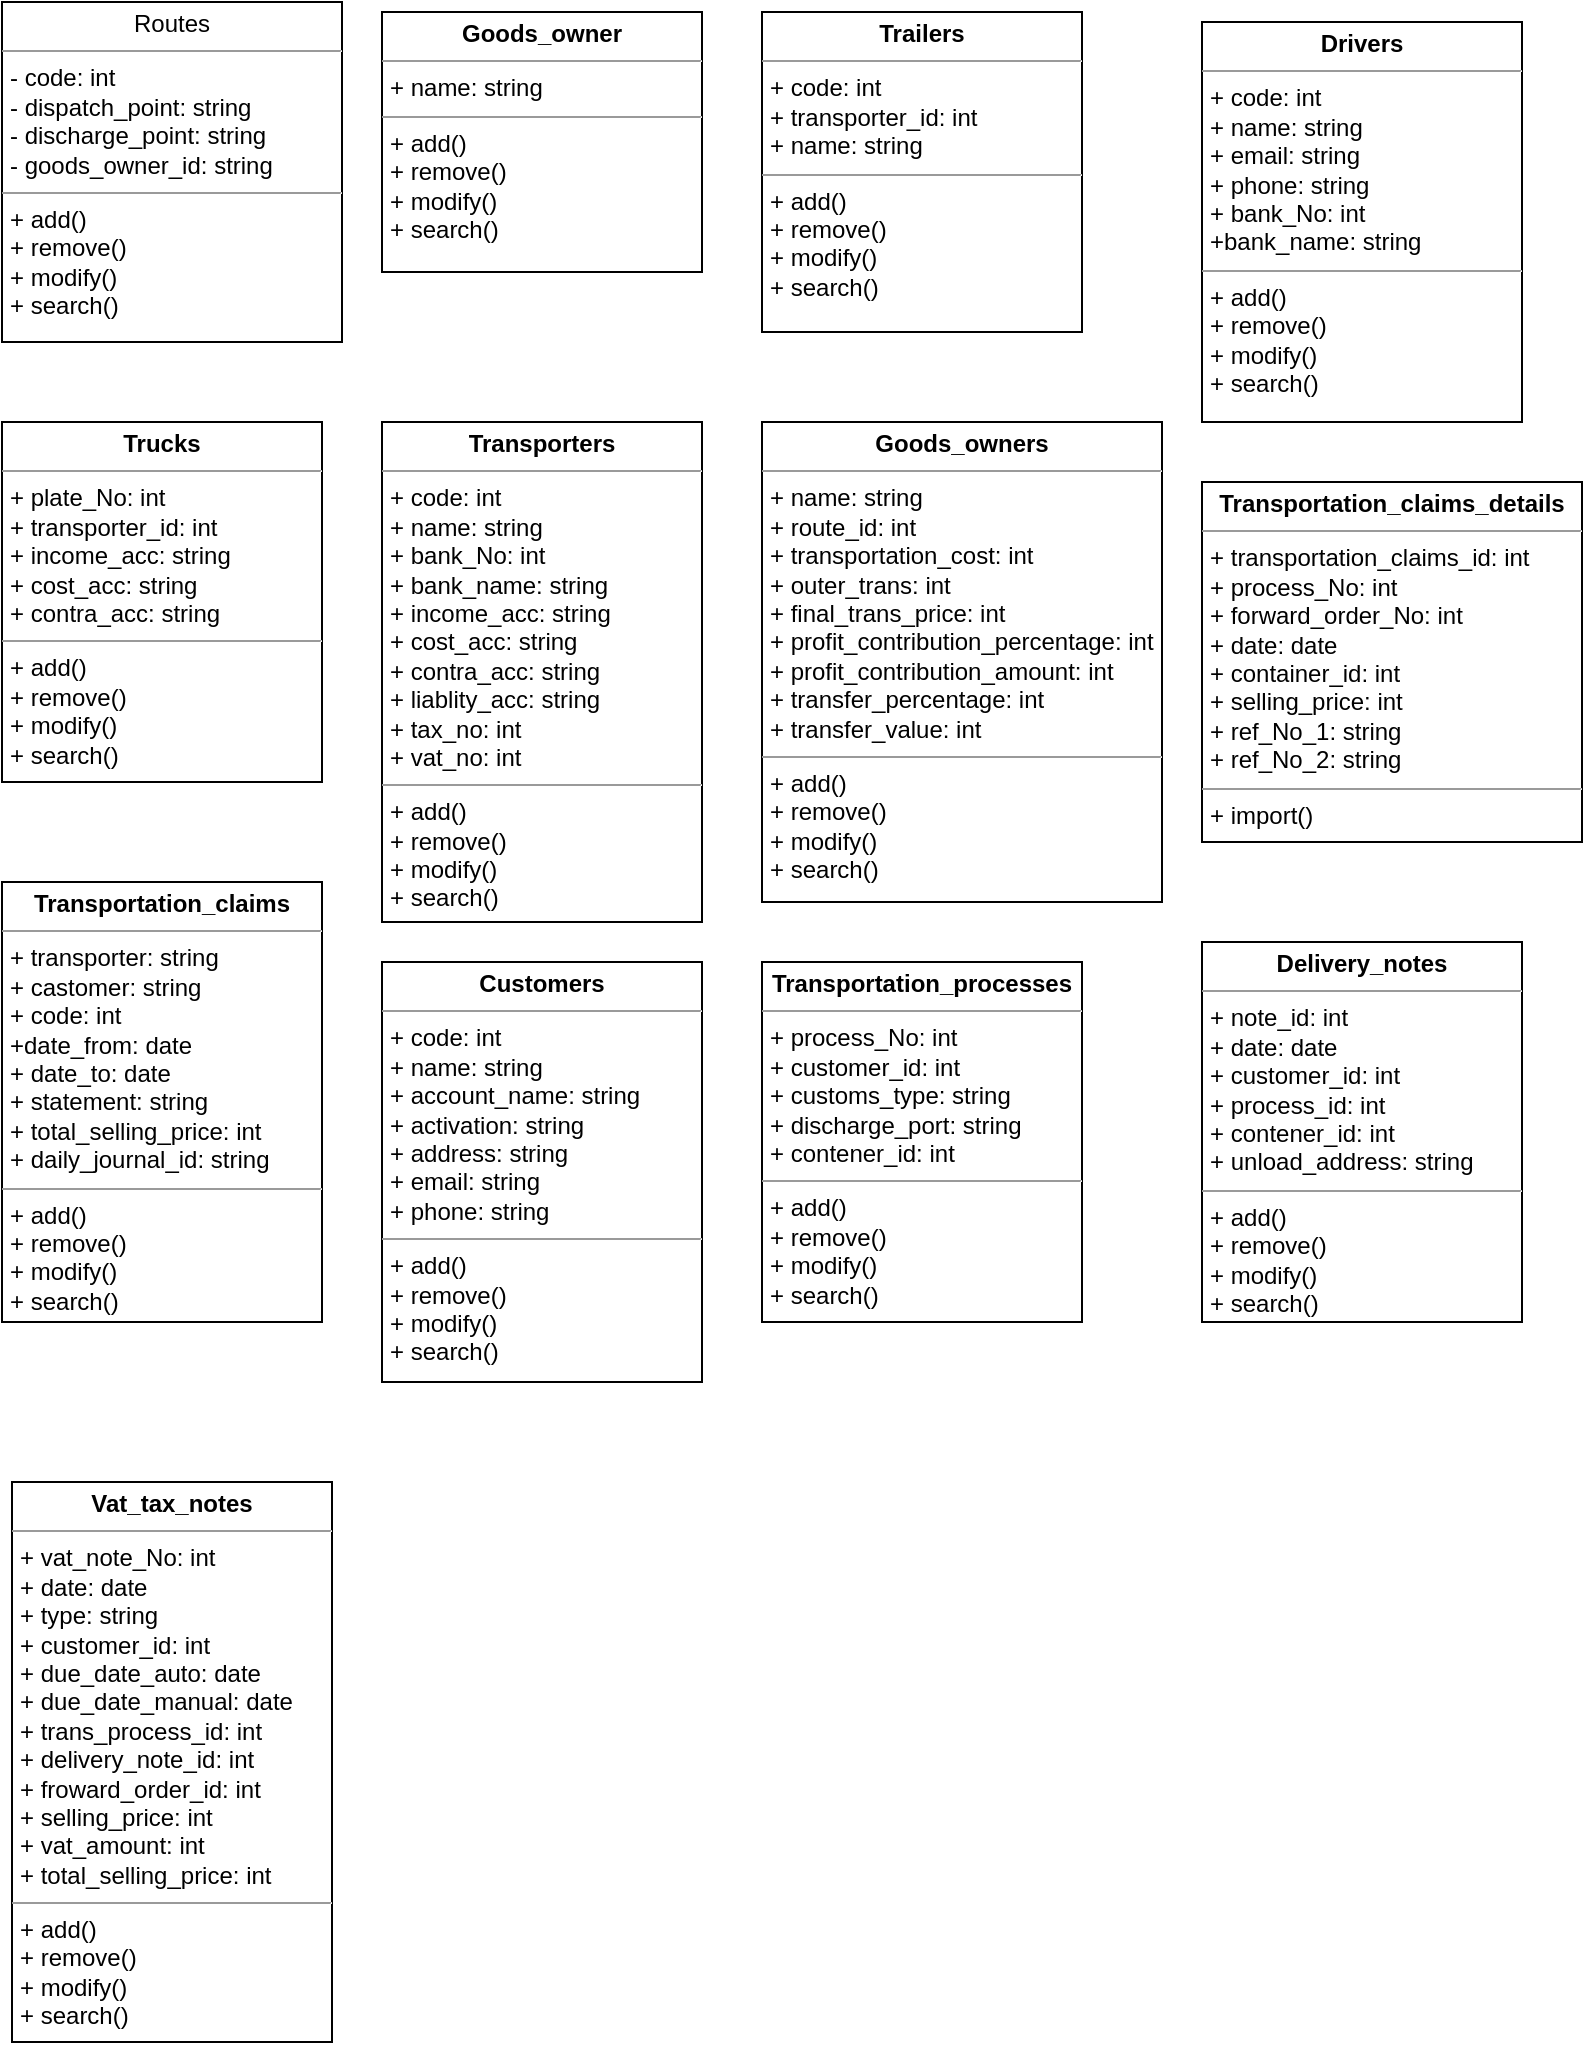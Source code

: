 <mxfile version="21.6.6" type="github">
  <diagram id="C5RBs43oDa-KdzZeNtuy" name="Page-1">
    <mxGraphModel dx="1259" dy="666" grid="1" gridSize="10" guides="1" tooltips="1" connect="1" arrows="1" fold="1" page="1" pageScale="1" pageWidth="827" pageHeight="1169" math="0" shadow="0">
      <root>
        <mxCell id="WIyWlLk6GJQsqaUBKTNV-0" />
        <mxCell id="WIyWlLk6GJQsqaUBKTNV-1" parent="WIyWlLk6GJQsqaUBKTNV-0" />
        <mxCell id="Mhk0tLocxLPEduoJUci_-8" value="&lt;p style=&quot;margin:0px;margin-top:4px;text-align:center;&quot;&gt;Routes&lt;br&gt;&lt;/p&gt;&lt;hr size=&quot;1&quot;&gt;&lt;p style=&quot;margin:0px;margin-left:4px;&quot;&gt;- code: int&lt;/p&gt;&lt;p style=&quot;margin:0px;margin-left:4px;&quot;&gt;- dispatch_point: string&lt;/p&gt;&lt;p style=&quot;margin:0px;margin-left:4px;&quot;&gt;- discharge_point: string&lt;/p&gt;&lt;p style=&quot;margin:0px;margin-left:4px;&quot;&gt;- goods_owner_id: string&lt;/p&gt;&lt;hr size=&quot;1&quot;&gt;&lt;p style=&quot;margin:0px;margin-left:4px;&quot;&gt;+ add()&lt;/p&gt;&lt;p style=&quot;margin:0px;margin-left:4px;&quot;&gt;+ remove()&lt;/p&gt;&lt;p style=&quot;margin:0px;margin-left:4px;&quot;&gt;+ modify()&lt;/p&gt;&lt;p style=&quot;margin:0px;margin-left:4px;&quot;&gt;+ search()&lt;/p&gt;" style="verticalAlign=top;align=left;overflow=fill;fontSize=12;fontFamily=Helvetica;html=1;whiteSpace=wrap;" parent="WIyWlLk6GJQsqaUBKTNV-1" vertex="1">
          <mxGeometry x="10" y="10" width="170" height="170" as="geometry" />
        </mxCell>
        <mxCell id="Mhk0tLocxLPEduoJUci_-9" value="&lt;p style=&quot;margin:0px;margin-top:4px;text-align:center;&quot;&gt;&lt;b&gt;Goods_owner&lt;/b&gt;&lt;/p&gt;&lt;hr size=&quot;1&quot;&gt;&lt;p style=&quot;margin:0px;margin-left:4px;&quot;&gt;+ name: string&lt;/p&gt;&lt;hr size=&quot;1&quot;&gt;&lt;p style=&quot;margin:0px;margin-left:4px;&quot;&gt;+ add()&lt;/p&gt;&lt;p style=&quot;margin:0px;margin-left:4px;&quot;&gt;+ remove()&lt;/p&gt;&lt;p style=&quot;margin:0px;margin-left:4px;&quot;&gt;+ modify()&lt;/p&gt;&lt;p style=&quot;margin:0px;margin-left:4px;&quot;&gt;+ search()&lt;/p&gt;" style="verticalAlign=top;align=left;overflow=fill;fontSize=12;fontFamily=Helvetica;html=1;whiteSpace=wrap;" parent="WIyWlLk6GJQsqaUBKTNV-1" vertex="1">
          <mxGeometry x="200" y="15" width="160" height="130" as="geometry" />
        </mxCell>
        <mxCell id="Mhk0tLocxLPEduoJUci_-10" value="&lt;p style=&quot;margin:0px;margin-top:4px;text-align:center;&quot;&gt;&lt;b&gt;Trailers&lt;/b&gt;&lt;/p&gt;&lt;hr size=&quot;1&quot;&gt;&lt;p style=&quot;margin:0px;margin-left:4px;&quot;&gt;+ code: int&lt;/p&gt;&lt;p style=&quot;margin:0px;margin-left:4px;&quot;&gt;+ transporter_id: int&lt;/p&gt;&lt;p style=&quot;margin:0px;margin-left:4px;&quot;&gt;+ name: string&lt;/p&gt;&lt;hr size=&quot;1&quot;&gt;&lt;p style=&quot;margin:0px;margin-left:4px;&quot;&gt;+ add()&lt;/p&gt;&lt;p style=&quot;margin:0px;margin-left:4px;&quot;&gt;+ remove()&lt;/p&gt;&lt;p style=&quot;margin:0px;margin-left:4px;&quot;&gt;+ modify()&lt;/p&gt;&lt;p style=&quot;margin:0px;margin-left:4px;&quot;&gt;+ search()&lt;/p&gt;" style="verticalAlign=top;align=left;overflow=fill;fontSize=12;fontFamily=Helvetica;html=1;whiteSpace=wrap;" parent="WIyWlLk6GJQsqaUBKTNV-1" vertex="1">
          <mxGeometry x="390" y="15" width="160" height="160" as="geometry" />
        </mxCell>
        <mxCell id="Mhk0tLocxLPEduoJUci_-11" value="&lt;p style=&quot;margin:0px;margin-top:4px;text-align:center;&quot;&gt;&lt;b&gt;Drivers&lt;/b&gt;&lt;/p&gt;&lt;hr size=&quot;1&quot;&gt;&lt;p style=&quot;margin:0px;margin-left:4px;&quot;&gt;+ code: int&lt;/p&gt;&lt;p style=&quot;margin:0px;margin-left:4px;&quot;&gt;+ name: string&lt;/p&gt;&lt;p style=&quot;margin:0px;margin-left:4px;&quot;&gt;+ email: string&lt;/p&gt;&lt;p style=&quot;margin:0px;margin-left:4px;&quot;&gt;+ phone: string&lt;/p&gt;&lt;p style=&quot;margin:0px;margin-left:4px;&quot;&gt;+ bank_No: int&lt;/p&gt;&lt;p style=&quot;margin:0px;margin-left:4px;&quot;&gt;+bank_name: string&lt;/p&gt;&lt;hr size=&quot;1&quot;&gt;&lt;p style=&quot;border-color: var(--border-color); margin: 0px 0px 0px 4px;&quot;&gt;+ add()&lt;/p&gt;&lt;p style=&quot;border-color: var(--border-color); margin: 0px 0px 0px 4px;&quot;&gt;+ remove()&lt;/p&gt;&lt;p style=&quot;border-color: var(--border-color); margin: 0px 0px 0px 4px;&quot;&gt;+ modify()&lt;/p&gt;&lt;p style=&quot;border-color: var(--border-color); margin: 0px 0px 0px 4px;&quot;&gt;+ search()&lt;/p&gt;" style="verticalAlign=top;align=left;overflow=fill;fontSize=12;fontFamily=Helvetica;html=1;whiteSpace=wrap;" parent="WIyWlLk6GJQsqaUBKTNV-1" vertex="1">
          <mxGeometry x="610" y="20" width="160" height="200" as="geometry" />
        </mxCell>
        <mxCell id="Mhk0tLocxLPEduoJUci_-12" value="&lt;p style=&quot;margin:0px;margin-top:4px;text-align:center;&quot;&gt;&lt;b&gt;Trucks&lt;/b&gt;&lt;/p&gt;&lt;hr size=&quot;1&quot;&gt;&lt;p style=&quot;margin:0px;margin-left:4px;&quot;&gt;+ plate_No: int&lt;/p&gt;&lt;p style=&quot;margin:0px;margin-left:4px;&quot;&gt;+ transporter_id: int&lt;/p&gt;&lt;p style=&quot;margin:0px;margin-left:4px;&quot;&gt;+ income_acc: string&lt;/p&gt;&lt;p style=&quot;margin:0px;margin-left:4px;&quot;&gt;+ cost_acc: string&lt;/p&gt;&lt;p style=&quot;margin:0px;margin-left:4px;&quot;&gt;+ contra_acc: string&lt;/p&gt;&lt;hr size=&quot;1&quot;&gt;&lt;p style=&quot;border-color: var(--border-color); margin: 0px 0px 0px 4px;&quot;&gt;+ add()&lt;/p&gt;&lt;p style=&quot;border-color: var(--border-color); margin: 0px 0px 0px 4px;&quot;&gt;+ remove()&lt;/p&gt;&lt;p style=&quot;border-color: var(--border-color); margin: 0px 0px 0px 4px;&quot;&gt;+ modify()&lt;/p&gt;&lt;p style=&quot;border-color: var(--border-color); margin: 0px 0px 0px 4px;&quot;&gt;+ search()&lt;/p&gt;" style="verticalAlign=top;align=left;overflow=fill;fontSize=12;fontFamily=Helvetica;html=1;whiteSpace=wrap;" parent="WIyWlLk6GJQsqaUBKTNV-1" vertex="1">
          <mxGeometry x="10" y="220" width="160" height="180" as="geometry" />
        </mxCell>
        <mxCell id="Mhk0tLocxLPEduoJUci_-14" value="&lt;p style=&quot;margin:0px;margin-top:4px;text-align:center;&quot;&gt;&lt;b&gt;Transporters&lt;/b&gt;&lt;/p&gt;&lt;hr size=&quot;1&quot;&gt;&lt;p style=&quot;margin:0px;margin-left:4px;&quot;&gt;+ code: int&lt;/p&gt;&lt;p style=&quot;margin:0px;margin-left:4px;&quot;&gt;+ name: string&lt;/p&gt;&lt;p style=&quot;margin:0px;margin-left:4px;&quot;&gt;&lt;span style=&quot;background-color: initial;&quot;&gt;+ bank_No: int&lt;/span&gt;&lt;br&gt;&lt;/p&gt;&lt;p style=&quot;margin:0px;margin-left:4px;&quot;&gt;+ bank_name: string&lt;/p&gt;&lt;p style=&quot;border-color: var(--border-color); margin: 0px 0px 0px 4px;&quot;&gt;+ income_acc: string&lt;/p&gt;&lt;p style=&quot;border-color: var(--border-color); margin: 0px 0px 0px 4px;&quot;&gt;+ cost_acc: string&lt;/p&gt;&lt;p style=&quot;border-color: var(--border-color); margin: 0px 0px 0px 4px;&quot;&gt;+ contra_acc: string&lt;/p&gt;&lt;p style=&quot;border-color: var(--border-color); margin: 0px 0px 0px 4px;&quot;&gt;+ liablity_acc: string&lt;/p&gt;&lt;p style=&quot;border-color: var(--border-color); margin: 0px 0px 0px 4px;&quot;&gt;+ tax_no: int&lt;/p&gt;&lt;p style=&quot;border-color: var(--border-color); margin: 0px 0px 0px 4px;&quot;&gt;+ vat_no: int&lt;/p&gt;&lt;hr size=&quot;1&quot;&gt;&lt;p style=&quot;border-color: var(--border-color); margin: 0px 0px 0px 4px;&quot;&gt;+ add()&lt;/p&gt;&lt;p style=&quot;border-color: var(--border-color); margin: 0px 0px 0px 4px;&quot;&gt;+ remove()&lt;/p&gt;&lt;p style=&quot;border-color: var(--border-color); margin: 0px 0px 0px 4px;&quot;&gt;+ modify()&lt;/p&gt;&lt;p style=&quot;border-color: var(--border-color); margin: 0px 0px 0px 4px;&quot;&gt;+ search()&lt;/p&gt;" style="verticalAlign=top;align=left;overflow=fill;fontSize=12;fontFamily=Helvetica;html=1;whiteSpace=wrap;" parent="WIyWlLk6GJQsqaUBKTNV-1" vertex="1">
          <mxGeometry x="200" y="220" width="160" height="250" as="geometry" />
        </mxCell>
        <mxCell id="gkrW7BCvPnywj18hMNUv-0" value="&lt;p style=&quot;margin:0px;margin-top:4px;text-align:center;&quot;&gt;&lt;b&gt;Goods_owners&lt;/b&gt;&lt;/p&gt;&lt;hr size=&quot;1&quot;&gt;&lt;p style=&quot;margin:0px;margin-left:4px;&quot;&gt;+ name: string&lt;/p&gt;&lt;p style=&quot;margin:0px;margin-left:4px;&quot;&gt;+ route_id: int&lt;/p&gt;&lt;p style=&quot;margin:0px;margin-left:4px;&quot;&gt;+ transportation_cost: int&lt;/p&gt;&lt;p style=&quot;margin:0px;margin-left:4px;&quot;&gt;&lt;span style=&quot;background-color: initial;&quot;&gt;+ outer_trans: int&lt;/span&gt;&lt;br&gt;&lt;/p&gt;&lt;p style=&quot;margin:0px;margin-left:4px;&quot;&gt;+ final_trans_price: int&lt;/p&gt;&lt;p style=&quot;border-color: var(--border-color); margin: 0px 0px 0px 4px;&quot;&gt;+ profit_contribution_percentage: int&lt;/p&gt;&lt;p style=&quot;border-color: var(--border-color); margin: 0px 0px 0px 4px;&quot;&gt;+ profit_contribution_amount: int&lt;/p&gt;&lt;p style=&quot;border-color: var(--border-color); margin: 0px 0px 0px 4px;&quot;&gt;+ transfer_percentage: int&lt;/p&gt;&lt;p style=&quot;border-color: var(--border-color); margin: 0px 0px 0px 4px;&quot;&gt;+ transfer_value: int&lt;/p&gt;&lt;hr size=&quot;1&quot;&gt;&lt;p style=&quot;border-color: var(--border-color); margin: 0px 0px 0px 4px;&quot;&gt;+ add()&lt;/p&gt;&lt;p style=&quot;border-color: var(--border-color); margin: 0px 0px 0px 4px;&quot;&gt;+ remove()&lt;/p&gt;&lt;p style=&quot;border-color: var(--border-color); margin: 0px 0px 0px 4px;&quot;&gt;+ modify()&lt;/p&gt;&lt;p style=&quot;border-color: var(--border-color); margin: 0px 0px 0px 4px;&quot;&gt;+ search()&lt;/p&gt;" style="verticalAlign=top;align=left;overflow=fill;fontSize=12;fontFamily=Helvetica;html=1;whiteSpace=wrap;" parent="WIyWlLk6GJQsqaUBKTNV-1" vertex="1">
          <mxGeometry x="390" y="220" width="200" height="240" as="geometry" />
        </mxCell>
        <mxCell id="gkrW7BCvPnywj18hMNUv-1" value="&lt;p style=&quot;margin:0px;margin-top:4px;text-align:center;&quot;&gt;&lt;b&gt;Transportation_claims&lt;/b&gt;&lt;/p&gt;&lt;hr size=&quot;1&quot;&gt;&lt;p style=&quot;margin:0px;margin-left:4px;&quot;&gt;+ transporter: string&lt;/p&gt;&lt;p style=&quot;margin:0px;margin-left:4px;&quot;&gt;+ castomer: string&lt;/p&gt;&lt;p style=&quot;margin:0px;margin-left:4px;&quot;&gt;&lt;span style=&quot;background-color: initial;&quot;&gt;+ code: int&lt;/span&gt;&lt;br&gt;&lt;/p&gt;&lt;p style=&quot;margin:0px;margin-left:4px;&quot;&gt;+date_from: date&lt;/p&gt;&lt;p style=&quot;border-color: var(--border-color); margin: 0px 0px 0px 4px;&quot;&gt;+ date_to: date&lt;/p&gt;&lt;p style=&quot;border-color: var(--border-color); margin: 0px 0px 0px 4px;&quot;&gt;+ statement: string&lt;/p&gt;&lt;p style=&quot;border-color: var(--border-color); margin: 0px 0px 0px 4px;&quot;&gt;+ total_selling_price: int&lt;/p&gt;&lt;p style=&quot;border-color: var(--border-color); margin: 0px 0px 0px 4px;&quot;&gt;+ daily_journal_id: string&lt;/p&gt;&lt;hr size=&quot;1&quot;&gt;&lt;p style=&quot;border-color: var(--border-color); margin: 0px 0px 0px 4px;&quot;&gt;+ add()&lt;/p&gt;&lt;p style=&quot;border-color: var(--border-color); margin: 0px 0px 0px 4px;&quot;&gt;+ remove()&lt;/p&gt;&lt;p style=&quot;border-color: var(--border-color); margin: 0px 0px 0px 4px;&quot;&gt;+ modify()&lt;/p&gt;&lt;p style=&quot;border-color: var(--border-color); margin: 0px 0px 0px 4px;&quot;&gt;+ search()&lt;/p&gt;" style="verticalAlign=top;align=left;overflow=fill;fontSize=12;fontFamily=Helvetica;html=1;whiteSpace=wrap;" parent="WIyWlLk6GJQsqaUBKTNV-1" vertex="1">
          <mxGeometry x="10" y="450" width="160" height="220" as="geometry" />
        </mxCell>
        <mxCell id="gkrW7BCvPnywj18hMNUv-2" value="&lt;p style=&quot;margin:0px;margin-top:4px;text-align:center;&quot;&gt;&lt;b style=&quot;border-color: var(--border-color);&quot;&gt;Transportation_claims_details&lt;/b&gt;&lt;/p&gt;&lt;hr size=&quot;1&quot;&gt;&lt;p style=&quot;margin:0px;margin-left:4px;&quot;&gt;+ t&lt;span style=&quot;border-color: var(--border-color); text-align: center;&quot;&gt;ransportation_claims_id&lt;/span&gt;&lt;span style=&quot;background-color: initial;&quot;&gt;: int&lt;/span&gt;&lt;/p&gt;&lt;p style=&quot;margin:0px;margin-left:4px;&quot;&gt;+ process_No: int&lt;/p&gt;&lt;p style=&quot;margin:0px;margin-left:4px;&quot;&gt;&lt;span style=&quot;background-color: initial;&quot;&gt;+ forward_order_No: int&lt;/span&gt;&lt;br&gt;&lt;/p&gt;&lt;p style=&quot;margin:0px;margin-left:4px;&quot;&gt;+ date: date&lt;/p&gt;&lt;p style=&quot;border-color: var(--border-color); margin: 0px 0px 0px 4px;&quot;&gt;+ container_id: int&lt;/p&gt;&lt;p style=&quot;border-color: var(--border-color); margin: 0px 0px 0px 4px;&quot;&gt;+ selling_price: int&lt;/p&gt;&lt;p style=&quot;border-color: var(--border-color); margin: 0px 0px 0px 4px;&quot;&gt;+ ref_No_1: string&lt;/p&gt;&lt;p style=&quot;border-color: var(--border-color); margin: 0px 0px 0px 4px;&quot;&gt;+ ref_No_2: string&lt;/p&gt;&lt;hr size=&quot;1&quot;&gt;&lt;p style=&quot;border-color: var(--border-color); margin: 0px 0px 0px 4px;&quot;&gt;+ import()&lt;/p&gt;" style="verticalAlign=top;align=left;overflow=fill;fontSize=12;fontFamily=Helvetica;html=1;whiteSpace=wrap;" parent="WIyWlLk6GJQsqaUBKTNV-1" vertex="1">
          <mxGeometry x="610" y="250" width="190" height="180" as="geometry" />
        </mxCell>
        <mxCell id="gkrW7BCvPnywj18hMNUv-3" value="&lt;p style=&quot;margin:0px;margin-top:4px;text-align:center;&quot;&gt;&lt;b&gt;Customers&lt;/b&gt;&lt;/p&gt;&lt;hr size=&quot;1&quot;&gt;&lt;p style=&quot;margin:0px;margin-left:4px;&quot;&gt;+ code: int&lt;/p&gt;&lt;p style=&quot;margin:0px;margin-left:4px;&quot;&gt;+ name: string&lt;/p&gt;&lt;p style=&quot;margin:0px;margin-left:4px;&quot;&gt;&lt;span style=&quot;background-color: initial;&quot;&gt;+ account_name: string&lt;/span&gt;&lt;br&gt;&lt;/p&gt;&lt;p style=&quot;margin:0px;margin-left:4px;&quot;&gt;+ activation: string&lt;/p&gt;&lt;p style=&quot;border-color: var(--border-color); margin: 0px 0px 0px 4px;&quot;&gt;+ address: string&lt;/p&gt;&lt;p style=&quot;border-color: var(--border-color); margin: 0px 0px 0px 4px;&quot;&gt;+ email: string&lt;/p&gt;&lt;p style=&quot;border-color: var(--border-color); margin: 0px 0px 0px 4px;&quot;&gt;+ phone: string&lt;/p&gt;&lt;hr size=&quot;1&quot;&gt;&lt;p style=&quot;border-color: var(--border-color); margin: 0px 0px 0px 4px;&quot;&gt;+ add()&lt;/p&gt;&lt;p style=&quot;border-color: var(--border-color); margin: 0px 0px 0px 4px;&quot;&gt;+ remove()&lt;/p&gt;&lt;p style=&quot;border-color: var(--border-color); margin: 0px 0px 0px 4px;&quot;&gt;+ modify()&lt;/p&gt;&lt;p style=&quot;border-color: var(--border-color); margin: 0px 0px 0px 4px;&quot;&gt;+ search()&lt;/p&gt;" style="verticalAlign=top;align=left;overflow=fill;fontSize=12;fontFamily=Helvetica;html=1;whiteSpace=wrap;" parent="WIyWlLk6GJQsqaUBKTNV-1" vertex="1">
          <mxGeometry x="200" y="490" width="160" height="210" as="geometry" />
        </mxCell>
        <mxCell id="gkrW7BCvPnywj18hMNUv-4" value="&lt;p style=&quot;margin:0px;margin-top:4px;text-align:center;&quot;&gt;&lt;b&gt;Transportation_processes&lt;/b&gt;&lt;/p&gt;&lt;hr size=&quot;1&quot;&gt;&lt;p style=&quot;margin:0px;margin-left:4px;&quot;&gt;+ process_No: int&lt;/p&gt;&lt;p style=&quot;margin:0px;margin-left:4px;&quot;&gt;+ customer_id: int&lt;/p&gt;&lt;p style=&quot;margin:0px;margin-left:4px;&quot;&gt;&lt;span style=&quot;background-color: initial;&quot;&gt;+ customs_type: string&lt;/span&gt;&lt;br&gt;&lt;/p&gt;&lt;p style=&quot;margin:0px;margin-left:4px;&quot;&gt;+ discharge_port: string&lt;/p&gt;&lt;p style=&quot;border-color: var(--border-color); margin: 0px 0px 0px 4px;&quot;&gt;+ contener_id: int&lt;/p&gt;&lt;hr size=&quot;1&quot;&gt;&lt;p style=&quot;border-color: var(--border-color); margin: 0px 0px 0px 4px;&quot;&gt;+ add()&lt;/p&gt;&lt;p style=&quot;border-color: var(--border-color); margin: 0px 0px 0px 4px;&quot;&gt;+ remove()&lt;/p&gt;&lt;p style=&quot;border-color: var(--border-color); margin: 0px 0px 0px 4px;&quot;&gt;+ modify()&lt;/p&gt;&lt;p style=&quot;border-color: var(--border-color); margin: 0px 0px 0px 4px;&quot;&gt;+ search()&lt;/p&gt;" style="verticalAlign=top;align=left;overflow=fill;fontSize=12;fontFamily=Helvetica;html=1;whiteSpace=wrap;" parent="WIyWlLk6GJQsqaUBKTNV-1" vertex="1">
          <mxGeometry x="390" y="490" width="160" height="180" as="geometry" />
        </mxCell>
        <mxCell id="gkrW7BCvPnywj18hMNUv-5" value="&lt;p style=&quot;margin:0px;margin-top:4px;text-align:center;&quot;&gt;&lt;b&gt;Delivery_notes&lt;/b&gt;&lt;/p&gt;&lt;hr size=&quot;1&quot;&gt;&lt;p style=&quot;margin:0px;margin-left:4px;&quot;&gt;+ note_id: int&lt;/p&gt;&lt;p style=&quot;margin:0px;margin-left:4px;&quot;&gt;+ date: date&lt;/p&gt;&lt;p style=&quot;margin:0px;margin-left:4px;&quot;&gt;&lt;span style=&quot;background-color: initial;&quot;&gt;+ customer_id: int&lt;/span&gt;&lt;br&gt;&lt;/p&gt;&lt;p style=&quot;margin:0px;margin-left:4px;&quot;&gt;+ process_id: int&lt;/p&gt;&lt;p style=&quot;border-color: var(--border-color); margin: 0px 0px 0px 4px;&quot;&gt;+ contener_id: int&lt;/p&gt;&lt;p style=&quot;border-color: var(--border-color); margin: 0px 0px 0px 4px;&quot;&gt;+ unload_address: string&lt;/p&gt;&lt;hr size=&quot;1&quot;&gt;&lt;p style=&quot;border-color: var(--border-color); margin: 0px 0px 0px 4px;&quot;&gt;+ add()&lt;/p&gt;&lt;p style=&quot;border-color: var(--border-color); margin: 0px 0px 0px 4px;&quot;&gt;+ remove()&lt;/p&gt;&lt;p style=&quot;border-color: var(--border-color); margin: 0px 0px 0px 4px;&quot;&gt;+ modify()&lt;/p&gt;&lt;p style=&quot;border-color: var(--border-color); margin: 0px 0px 0px 4px;&quot;&gt;+ search()&lt;/p&gt;" style="verticalAlign=top;align=left;overflow=fill;fontSize=12;fontFamily=Helvetica;html=1;whiteSpace=wrap;" parent="WIyWlLk6GJQsqaUBKTNV-1" vertex="1">
          <mxGeometry x="610" y="480" width="160" height="190" as="geometry" />
        </mxCell>
        <mxCell id="gkrW7BCvPnywj18hMNUv-6" value="&lt;p style=&quot;margin:0px;margin-top:4px;text-align:center;&quot;&gt;&lt;b&gt;Vat_tax_notes&lt;/b&gt;&lt;/p&gt;&lt;hr size=&quot;1&quot;&gt;&lt;p style=&quot;margin:0px;margin-left:4px;&quot;&gt;+ vat_note_No: int&lt;/p&gt;&lt;p style=&quot;margin:0px;margin-left:4px;&quot;&gt;+ date: date&lt;/p&gt;&lt;p style=&quot;margin:0px;margin-left:4px;&quot;&gt;&lt;span style=&quot;background-color: initial;&quot;&gt;+ type: string&lt;/span&gt;&lt;br&gt;&lt;/p&gt;&lt;p style=&quot;margin:0px;margin-left:4px;&quot;&gt;+ customer_id: int&lt;/p&gt;&lt;p style=&quot;border-color: var(--border-color); margin: 0px 0px 0px 4px;&quot;&gt;+ due_date_auto: date&lt;/p&gt;&lt;p style=&quot;border-color: var(--border-color); margin: 0px 0px 0px 4px;&quot;&gt;+ due_date_manual: date&lt;/p&gt;&lt;p style=&quot;border-color: var(--border-color); margin: 0px 0px 0px 4px;&quot;&gt;+ trans_process_id: int&lt;/p&gt;&lt;p style=&quot;border-color: var(--border-color); margin: 0px 0px 0px 4px;&quot;&gt;+ delivery_note_id: int&lt;/p&gt;&lt;p style=&quot;border-color: var(--border-color); margin: 0px 0px 0px 4px;&quot;&gt;+ froward_order_id: int&lt;/p&gt;&lt;p style=&quot;border-color: var(--border-color); margin: 0px 0px 0px 4px;&quot;&gt;+ selling_price: int&lt;/p&gt;&lt;p style=&quot;border-color: var(--border-color); margin: 0px 0px 0px 4px;&quot;&gt;+ vat_amount: int&lt;/p&gt;&lt;p style=&quot;border-color: var(--border-color); margin: 0px 0px 0px 4px;&quot;&gt;+ total_selling_price: int&lt;/p&gt;&lt;hr size=&quot;1&quot;&gt;&lt;p style=&quot;border-color: var(--border-color); margin: 0px 0px 0px 4px;&quot;&gt;+ add()&lt;/p&gt;&lt;p style=&quot;border-color: var(--border-color); margin: 0px 0px 0px 4px;&quot;&gt;+ remove()&lt;/p&gt;&lt;p style=&quot;border-color: var(--border-color); margin: 0px 0px 0px 4px;&quot;&gt;+ modify()&lt;/p&gt;&lt;p style=&quot;border-color: var(--border-color); margin: 0px 0px 0px 4px;&quot;&gt;+ search()&lt;/p&gt;" style="verticalAlign=top;align=left;overflow=fill;fontSize=12;fontFamily=Helvetica;html=1;whiteSpace=wrap;" parent="WIyWlLk6GJQsqaUBKTNV-1" vertex="1">
          <mxGeometry x="15" y="750" width="160" height="280" as="geometry" />
        </mxCell>
      </root>
    </mxGraphModel>
  </diagram>
</mxfile>
